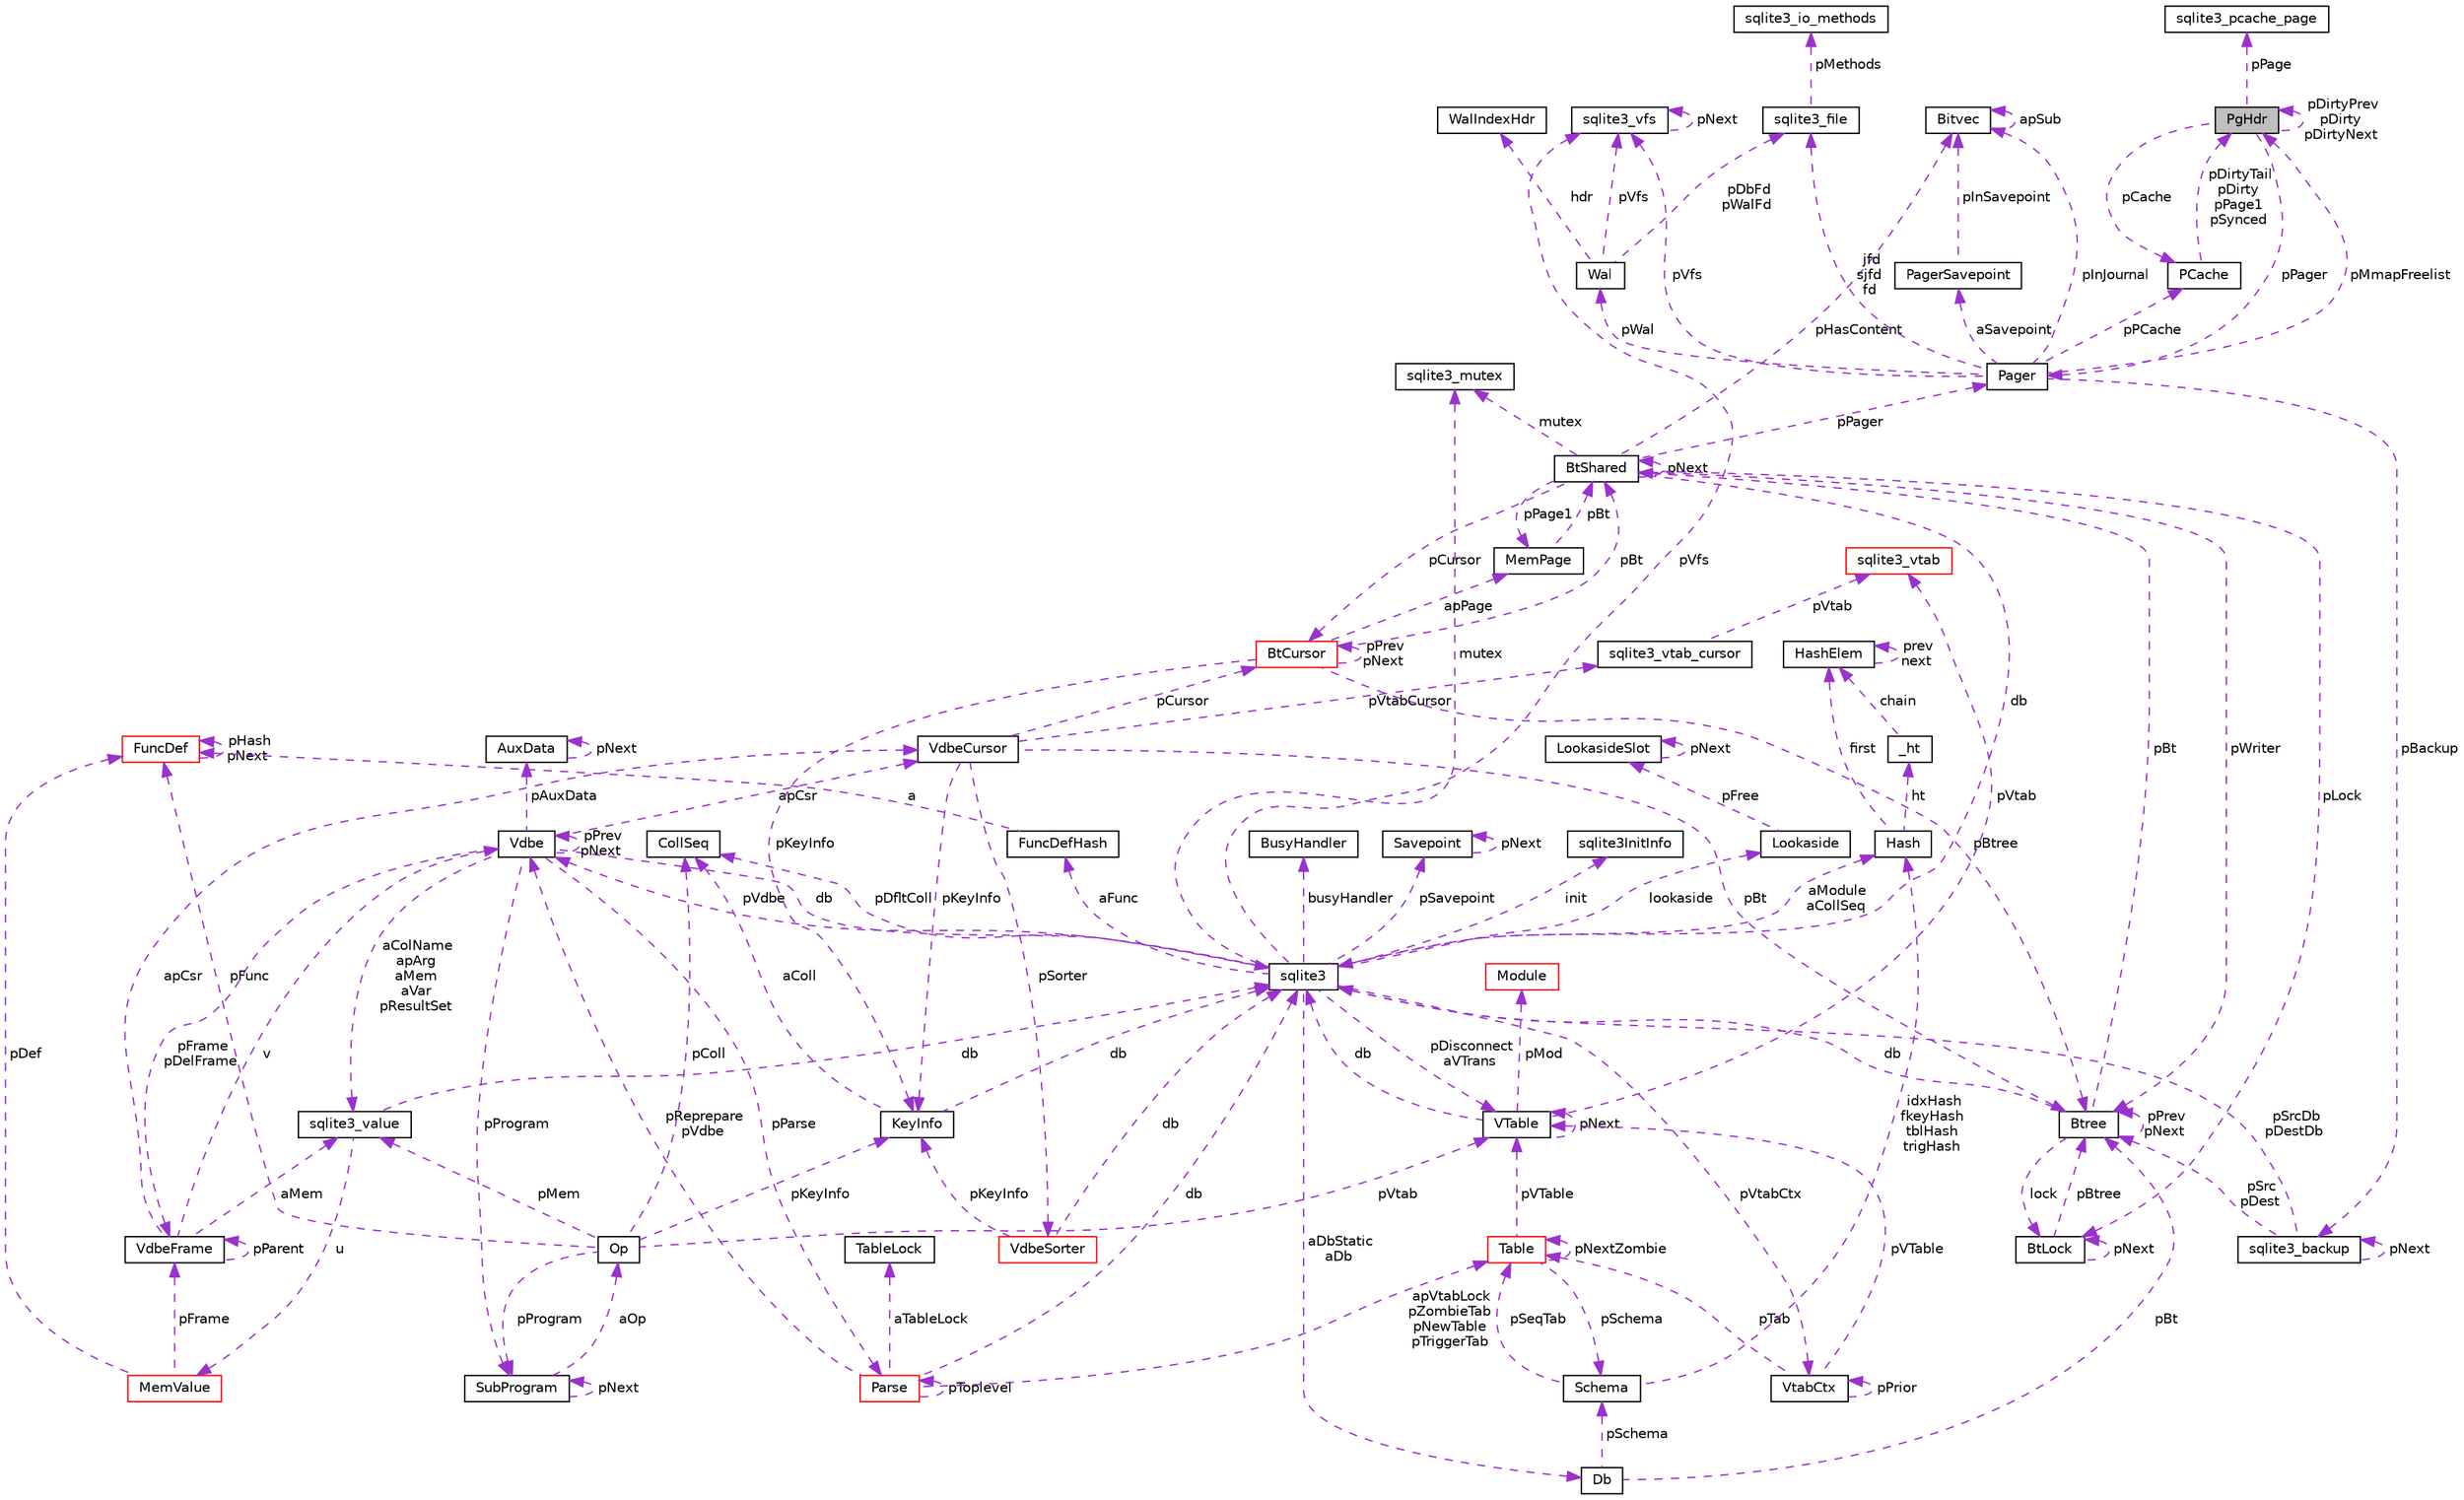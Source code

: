 digraph "PgHdr"
{
  edge [fontname="Helvetica",fontsize="10",labelfontname="Helvetica",labelfontsize="10"];
  node [fontname="Helvetica",fontsize="10",shape=record];
  Node1 [label="PgHdr",height=0.2,width=0.4,color="black", fillcolor="grey75", style="filled", fontcolor="black"];
  Node2 -> Node1 [dir="back",color="darkorchid3",fontsize="10",style="dashed",label=" pPage" ,fontname="Helvetica"];
  Node2 [label="sqlite3_pcache_page",height=0.2,width=0.4,color="black", fillcolor="white", style="filled",URL="$structsqlite3__pcache__page.html"];
  Node3 -> Node1 [dir="back",color="darkorchid3",fontsize="10",style="dashed",label=" pCache" ,fontname="Helvetica"];
  Node3 [label="PCache",height=0.2,width=0.4,color="black", fillcolor="white", style="filled",URL="$struct_p_cache.html"];
  Node1 -> Node3 [dir="back",color="darkorchid3",fontsize="10",style="dashed",label=" pDirtyTail\npDirty\npPage1\npSynced" ,fontname="Helvetica"];
  Node1 -> Node1 [dir="back",color="darkorchid3",fontsize="10",style="dashed",label=" pDirtyPrev\npDirty\npDirtyNext" ,fontname="Helvetica"];
  Node4 -> Node1 [dir="back",color="darkorchid3",fontsize="10",style="dashed",label=" pPager" ,fontname="Helvetica"];
  Node4 [label="Pager",height=0.2,width=0.4,color="black", fillcolor="white", style="filled",URL="$struct_pager.html"];
  Node3 -> Node4 [dir="back",color="darkorchid3",fontsize="10",style="dashed",label=" pPCache" ,fontname="Helvetica"];
  Node5 -> Node4 [dir="back",color="darkorchid3",fontsize="10",style="dashed",label=" pBackup" ,fontname="Helvetica"];
  Node5 [label="sqlite3_backup",height=0.2,width=0.4,color="black", fillcolor="white", style="filled",URL="$structsqlite3__backup.html"];
  Node5 -> Node5 [dir="back",color="darkorchid3",fontsize="10",style="dashed",label=" pNext" ,fontname="Helvetica"];
  Node6 -> Node5 [dir="back",color="darkorchid3",fontsize="10",style="dashed",label=" pSrcDb\npDestDb" ,fontname="Helvetica"];
  Node6 [label="sqlite3",height=0.2,width=0.4,color="black", fillcolor="white", style="filled",URL="$structsqlite3.html"];
  Node7 -> Node6 [dir="back",color="darkorchid3",fontsize="10",style="dashed",label=" pVdbe" ,fontname="Helvetica"];
  Node7 [label="Vdbe",height=0.2,width=0.4,color="black", fillcolor="white", style="filled",URL="$struct_vdbe.html"];
  Node7 -> Node7 [dir="back",color="darkorchid3",fontsize="10",style="dashed",label=" pPrev\npNext" ,fontname="Helvetica"];
  Node8 -> Node7 [dir="back",color="darkorchid3",fontsize="10",style="dashed",label=" aColName\napArg\naMem\naVar\npResultSet" ,fontname="Helvetica"];
  Node8 [label="sqlite3_value",height=0.2,width=0.4,color="black", fillcolor="white", style="filled",URL="$struct_mem.html"];
  Node9 -> Node8 [dir="back",color="darkorchid3",fontsize="10",style="dashed",label=" u" ,fontname="Helvetica"];
  Node9 [label="MemValue",height=0.2,width=0.4,color="red", fillcolor="white", style="filled",URL="$union_mem_1_1_mem_value.html"];
  Node10 -> Node9 [dir="back",color="darkorchid3",fontsize="10",style="dashed",label=" pFrame" ,fontname="Helvetica"];
  Node10 [label="VdbeFrame",height=0.2,width=0.4,color="black", fillcolor="white", style="filled",URL="$struct_vdbe_frame.html"];
  Node8 -> Node10 [dir="back",color="darkorchid3",fontsize="10",style="dashed",label=" aMem" ,fontname="Helvetica"];
  Node7 -> Node10 [dir="back",color="darkorchid3",fontsize="10",style="dashed",label=" v" ,fontname="Helvetica"];
  Node10 -> Node10 [dir="back",color="darkorchid3",fontsize="10",style="dashed",label=" pParent" ,fontname="Helvetica"];
  Node11 -> Node10 [dir="back",color="darkorchid3",fontsize="10",style="dashed",label=" apCsr" ,fontname="Helvetica"];
  Node11 [label="VdbeCursor",height=0.2,width=0.4,color="black", fillcolor="white", style="filled",URL="$struct_vdbe_cursor.html"];
  Node12 -> Node11 [dir="back",color="darkorchid3",fontsize="10",style="dashed",label=" pCursor" ,fontname="Helvetica"];
  Node12 [label="BtCursor",height=0.2,width=0.4,color="red", fillcolor="white", style="filled",URL="$struct_bt_cursor.html"];
  Node12 -> Node12 [dir="back",color="darkorchid3",fontsize="10",style="dashed",label=" pPrev\npNext" ,fontname="Helvetica"];
  Node13 -> Node12 [dir="back",color="darkorchid3",fontsize="10",style="dashed",label=" pBt" ,fontname="Helvetica"];
  Node13 [label="BtShared",height=0.2,width=0.4,color="black", fillcolor="white", style="filled",URL="$struct_bt_shared.html"];
  Node12 -> Node13 [dir="back",color="darkorchid3",fontsize="10",style="dashed",label=" pCursor" ,fontname="Helvetica"];
  Node13 -> Node13 [dir="back",color="darkorchid3",fontsize="10",style="dashed",label=" pNext" ,fontname="Helvetica"];
  Node6 -> Node13 [dir="back",color="darkorchid3",fontsize="10",style="dashed",label=" db" ,fontname="Helvetica"];
  Node14 -> Node13 [dir="back",color="darkorchid3",fontsize="10",style="dashed",label=" pHasContent" ,fontname="Helvetica"];
  Node14 [label="Bitvec",height=0.2,width=0.4,color="black", fillcolor="white", style="filled",URL="$struct_bitvec.html"];
  Node14 -> Node14 [dir="back",color="darkorchid3",fontsize="10",style="dashed",label=" apSub" ,fontname="Helvetica"];
  Node15 -> Node13 [dir="back",color="darkorchid3",fontsize="10",style="dashed",label=" mutex" ,fontname="Helvetica"];
  Node15 [label="sqlite3_mutex",height=0.2,width=0.4,color="black", fillcolor="white", style="filled",URL="$structsqlite3__mutex.html"];
  Node16 -> Node13 [dir="back",color="darkorchid3",fontsize="10",style="dashed",label=" pLock" ,fontname="Helvetica"];
  Node16 [label="BtLock",height=0.2,width=0.4,color="black", fillcolor="white", style="filled",URL="$struct_bt_lock.html"];
  Node16 -> Node16 [dir="back",color="darkorchid3",fontsize="10",style="dashed",label=" pNext" ,fontname="Helvetica"];
  Node17 -> Node16 [dir="back",color="darkorchid3",fontsize="10",style="dashed",label=" pBtree" ,fontname="Helvetica"];
  Node17 [label="Btree",height=0.2,width=0.4,color="black", fillcolor="white", style="filled",URL="$struct_btree.html"];
  Node13 -> Node17 [dir="back",color="darkorchid3",fontsize="10",style="dashed",label=" pBt" ,fontname="Helvetica"];
  Node6 -> Node17 [dir="back",color="darkorchid3",fontsize="10",style="dashed",label=" db" ,fontname="Helvetica"];
  Node16 -> Node17 [dir="back",color="darkorchid3",fontsize="10",style="dashed",label=" lock" ,fontname="Helvetica"];
  Node17 -> Node17 [dir="back",color="darkorchid3",fontsize="10",style="dashed",label=" pPrev\npNext" ,fontname="Helvetica"];
  Node18 -> Node13 [dir="back",color="darkorchid3",fontsize="10",style="dashed",label=" pPage1" ,fontname="Helvetica"];
  Node18 [label="MemPage",height=0.2,width=0.4,color="black", fillcolor="white", style="filled",URL="$struct_mem_page.html"];
  Node13 -> Node18 [dir="back",color="darkorchid3",fontsize="10",style="dashed",label=" pBt" ,fontname="Helvetica"];
  Node17 -> Node13 [dir="back",color="darkorchid3",fontsize="10",style="dashed",label=" pWriter" ,fontname="Helvetica"];
  Node4 -> Node13 [dir="back",color="darkorchid3",fontsize="10",style="dashed",label=" pPager" ,fontname="Helvetica"];
  Node18 -> Node12 [dir="back",color="darkorchid3",fontsize="10",style="dashed",label=" apPage" ,fontname="Helvetica"];
  Node19 -> Node12 [dir="back",color="darkorchid3",fontsize="10",style="dashed",label=" pKeyInfo" ,fontname="Helvetica"];
  Node19 [label="KeyInfo",height=0.2,width=0.4,color="black", fillcolor="white", style="filled",URL="$struct_key_info.html"];
  Node6 -> Node19 [dir="back",color="darkorchid3",fontsize="10",style="dashed",label=" db" ,fontname="Helvetica"];
  Node20 -> Node19 [dir="back",color="darkorchid3",fontsize="10",style="dashed",label=" aColl" ,fontname="Helvetica"];
  Node20 [label="CollSeq",height=0.2,width=0.4,color="black", fillcolor="white", style="filled",URL="$struct_coll_seq.html"];
  Node17 -> Node12 [dir="back",color="darkorchid3",fontsize="10",style="dashed",label=" pBtree" ,fontname="Helvetica"];
  Node21 -> Node11 [dir="back",color="darkorchid3",fontsize="10",style="dashed",label=" pVtabCursor" ,fontname="Helvetica"];
  Node21 [label="sqlite3_vtab_cursor",height=0.2,width=0.4,color="black", fillcolor="white", style="filled",URL="$structsqlite3__vtab__cursor.html"];
  Node22 -> Node21 [dir="back",color="darkorchid3",fontsize="10",style="dashed",label=" pVtab" ,fontname="Helvetica"];
  Node22 [label="sqlite3_vtab",height=0.2,width=0.4,color="red", fillcolor="white", style="filled",URL="$structsqlite3__vtab.html"];
  Node23 -> Node11 [dir="back",color="darkorchid3",fontsize="10",style="dashed",label=" pSorter" ,fontname="Helvetica"];
  Node23 [label="VdbeSorter",height=0.2,width=0.4,color="red", fillcolor="white", style="filled",URL="$struct_vdbe_sorter.html"];
  Node6 -> Node23 [dir="back",color="darkorchid3",fontsize="10",style="dashed",label=" db" ,fontname="Helvetica"];
  Node19 -> Node23 [dir="back",color="darkorchid3",fontsize="10",style="dashed",label=" pKeyInfo" ,fontname="Helvetica"];
  Node19 -> Node11 [dir="back",color="darkorchid3",fontsize="10",style="dashed",label=" pKeyInfo" ,fontname="Helvetica"];
  Node17 -> Node11 [dir="back",color="darkorchid3",fontsize="10",style="dashed",label=" pBt" ,fontname="Helvetica"];
  Node24 -> Node9 [dir="back",color="darkorchid3",fontsize="10",style="dashed",label=" pDef" ,fontname="Helvetica"];
  Node24 [label="FuncDef",height=0.2,width=0.4,color="red", fillcolor="white", style="filled",URL="$struct_func_def.html"];
  Node24 -> Node24 [dir="back",color="darkorchid3",fontsize="10",style="dashed",label=" pHash\npNext" ,fontname="Helvetica"];
  Node6 -> Node8 [dir="back",color="darkorchid3",fontsize="10",style="dashed",label=" db" ,fontname="Helvetica"];
  Node6 -> Node7 [dir="back",color="darkorchid3",fontsize="10",style="dashed",label=" db" ,fontname="Helvetica"];
  Node10 -> Node7 [dir="back",color="darkorchid3",fontsize="10",style="dashed",label=" pFrame\npDelFrame" ,fontname="Helvetica"];
  Node25 -> Node7 [dir="back",color="darkorchid3",fontsize="10",style="dashed",label=" pAuxData" ,fontname="Helvetica"];
  Node25 [label="AuxData",height=0.2,width=0.4,color="black", fillcolor="white", style="filled",URL="$struct_aux_data.html"];
  Node25 -> Node25 [dir="back",color="darkorchid3",fontsize="10",style="dashed",label=" pNext" ,fontname="Helvetica"];
  Node26 -> Node7 [dir="back",color="darkorchid3",fontsize="10",style="dashed",label=" pProgram" ,fontname="Helvetica"];
  Node26 [label="SubProgram",height=0.2,width=0.4,color="black", fillcolor="white", style="filled",URL="$struct_sub_program.html"];
  Node26 -> Node26 [dir="back",color="darkorchid3",fontsize="10",style="dashed",label=" pNext" ,fontname="Helvetica"];
  Node27 -> Node26 [dir="back",color="darkorchid3",fontsize="10",style="dashed",label=" aOp" ,fontname="Helvetica"];
  Node27 [label="Op",height=0.2,width=0.4,color="black", fillcolor="white", style="filled",URL="$struct_vdbe_op.html"];
  Node8 -> Node27 [dir="back",color="darkorchid3",fontsize="10",style="dashed",label=" pMem" ,fontname="Helvetica"];
  Node20 -> Node27 [dir="back",color="darkorchid3",fontsize="10",style="dashed",label=" pColl" ,fontname="Helvetica"];
  Node28 -> Node27 [dir="back",color="darkorchid3",fontsize="10",style="dashed",label=" pVtab" ,fontname="Helvetica"];
  Node28 [label="VTable",height=0.2,width=0.4,color="black", fillcolor="white", style="filled",URL="$struct_v_table.html"];
  Node6 -> Node28 [dir="back",color="darkorchid3",fontsize="10",style="dashed",label=" db" ,fontname="Helvetica"];
  Node28 -> Node28 [dir="back",color="darkorchid3",fontsize="10",style="dashed",label=" pNext" ,fontname="Helvetica"];
  Node29 -> Node28 [dir="back",color="darkorchid3",fontsize="10",style="dashed",label=" pMod" ,fontname="Helvetica"];
  Node29 [label="Module",height=0.2,width=0.4,color="red", fillcolor="white", style="filled",URL="$struct_module.html"];
  Node22 -> Node28 [dir="back",color="darkorchid3",fontsize="10",style="dashed",label=" pVtab" ,fontname="Helvetica"];
  Node26 -> Node27 [dir="back",color="darkorchid3",fontsize="10",style="dashed",label=" pProgram" ,fontname="Helvetica"];
  Node19 -> Node27 [dir="back",color="darkorchid3",fontsize="10",style="dashed",label=" pKeyInfo" ,fontname="Helvetica"];
  Node24 -> Node27 [dir="back",color="darkorchid3",fontsize="10",style="dashed",label=" pFunc" ,fontname="Helvetica"];
  Node11 -> Node7 [dir="back",color="darkorchid3",fontsize="10",style="dashed",label=" apCsr" ,fontname="Helvetica"];
  Node30 -> Node7 [dir="back",color="darkorchid3",fontsize="10",style="dashed",label=" pParse" ,fontname="Helvetica"];
  Node30 [label="Parse",height=0.2,width=0.4,color="red", fillcolor="white", style="filled",URL="$struct_parse.html"];
  Node7 -> Node30 [dir="back",color="darkorchid3",fontsize="10",style="dashed",label=" pReprepare\npVdbe" ,fontname="Helvetica"];
  Node6 -> Node30 [dir="back",color="darkorchid3",fontsize="10",style="dashed",label=" db" ,fontname="Helvetica"];
  Node31 -> Node30 [dir="back",color="darkorchid3",fontsize="10",style="dashed",label=" aTableLock" ,fontname="Helvetica"];
  Node31 [label="TableLock",height=0.2,width=0.4,color="black", fillcolor="white", style="filled",URL="$struct_table_lock.html"];
  Node32 -> Node30 [dir="back",color="darkorchid3",fontsize="10",style="dashed",label=" apVtabLock\npZombieTab\npNewTable\npTriggerTab" ,fontname="Helvetica"];
  Node32 [label="Table",height=0.2,width=0.4,color="red", fillcolor="white", style="filled",URL="$struct_table.html"];
  Node33 -> Node32 [dir="back",color="darkorchid3",fontsize="10",style="dashed",label=" pSchema" ,fontname="Helvetica"];
  Node33 [label="Schema",height=0.2,width=0.4,color="black", fillcolor="white", style="filled",URL="$struct_schema.html"];
  Node32 -> Node33 [dir="back",color="darkorchid3",fontsize="10",style="dashed",label=" pSeqTab" ,fontname="Helvetica"];
  Node34 -> Node33 [dir="back",color="darkorchid3",fontsize="10",style="dashed",label=" idxHash\nfkeyHash\ntblHash\ntrigHash" ,fontname="Helvetica"];
  Node34 [label="Hash",height=0.2,width=0.4,color="black", fillcolor="white", style="filled",URL="$struct_hash.html"];
  Node35 -> Node34 [dir="back",color="darkorchid3",fontsize="10",style="dashed",label=" ht" ,fontname="Helvetica"];
  Node35 [label="_ht",height=0.2,width=0.4,color="black", fillcolor="white", style="filled",URL="$struct_hash_1_1__ht.html"];
  Node36 -> Node35 [dir="back",color="darkorchid3",fontsize="10",style="dashed",label=" chain" ,fontname="Helvetica"];
  Node36 [label="HashElem",height=0.2,width=0.4,color="black", fillcolor="white", style="filled",URL="$struct_hash_elem.html"];
  Node36 -> Node36 [dir="back",color="darkorchid3",fontsize="10",style="dashed",label=" prev\nnext" ,fontname="Helvetica"];
  Node36 -> Node34 [dir="back",color="darkorchid3",fontsize="10",style="dashed",label=" first" ,fontname="Helvetica"];
  Node28 -> Node32 [dir="back",color="darkorchid3",fontsize="10",style="dashed",label=" pVTable" ,fontname="Helvetica"];
  Node32 -> Node32 [dir="back",color="darkorchid3",fontsize="10",style="dashed",label=" pNextZombie" ,fontname="Helvetica"];
  Node30 -> Node30 [dir="back",color="darkorchid3",fontsize="10",style="dashed",label=" pToplevel" ,fontname="Helvetica"];
  Node37 -> Node6 [dir="back",color="darkorchid3",fontsize="10",style="dashed",label=" pSavepoint" ,fontname="Helvetica"];
  Node37 [label="Savepoint",height=0.2,width=0.4,color="black", fillcolor="white", style="filled",URL="$struct_savepoint.html"];
  Node37 -> Node37 [dir="back",color="darkorchid3",fontsize="10",style="dashed",label=" pNext" ,fontname="Helvetica"];
  Node38 -> Node6 [dir="back",color="darkorchid3",fontsize="10",style="dashed",label=" aFunc" ,fontname="Helvetica"];
  Node38 [label="FuncDefHash",height=0.2,width=0.4,color="black", fillcolor="white", style="filled",URL="$struct_func_def_hash.html"];
  Node24 -> Node38 [dir="back",color="darkorchid3",fontsize="10",style="dashed",label=" a" ,fontname="Helvetica"];
  Node39 -> Node6 [dir="back",color="darkorchid3",fontsize="10",style="dashed",label=" lookaside" ,fontname="Helvetica"];
  Node39 [label="Lookaside",height=0.2,width=0.4,color="black", fillcolor="white", style="filled",URL="$struct_lookaside.html"];
  Node40 -> Node39 [dir="back",color="darkorchid3",fontsize="10",style="dashed",label=" pFree" ,fontname="Helvetica"];
  Node40 [label="LookasideSlot",height=0.2,width=0.4,color="black", fillcolor="white", style="filled",URL="$struct_lookaside_slot.html"];
  Node40 -> Node40 [dir="back",color="darkorchid3",fontsize="10",style="dashed",label=" pNext" ,fontname="Helvetica"];
  Node15 -> Node6 [dir="back",color="darkorchid3",fontsize="10",style="dashed",label=" mutex" ,fontname="Helvetica"];
  Node41 -> Node6 [dir="back",color="darkorchid3",fontsize="10",style="dashed",label=" pVfs" ,fontname="Helvetica"];
  Node41 [label="sqlite3_vfs",height=0.2,width=0.4,color="black", fillcolor="white", style="filled",URL="$structsqlite3__vfs.html"];
  Node41 -> Node41 [dir="back",color="darkorchid3",fontsize="10",style="dashed",label=" pNext" ,fontname="Helvetica"];
  Node42 -> Node6 [dir="back",color="darkorchid3",fontsize="10",style="dashed",label=" init" ,fontname="Helvetica"];
  Node42 [label="sqlite3InitInfo",height=0.2,width=0.4,color="black", fillcolor="white", style="filled",URL="$structsqlite3_1_1sqlite3_init_info.html"];
  Node43 -> Node6 [dir="back",color="darkorchid3",fontsize="10",style="dashed",label=" busyHandler" ,fontname="Helvetica"];
  Node43 [label="BusyHandler",height=0.2,width=0.4,color="black", fillcolor="white", style="filled",URL="$struct_busy_handler.html"];
  Node44 -> Node6 [dir="back",color="darkorchid3",fontsize="10",style="dashed",label=" pVtabCtx" ,fontname="Helvetica"];
  Node44 [label="VtabCtx",height=0.2,width=0.4,color="black", fillcolor="white", style="filled",URL="$struct_vtab_ctx.html"];
  Node44 -> Node44 [dir="back",color="darkorchid3",fontsize="10",style="dashed",label=" pPrior" ,fontname="Helvetica"];
  Node28 -> Node44 [dir="back",color="darkorchid3",fontsize="10",style="dashed",label=" pVTable" ,fontname="Helvetica"];
  Node32 -> Node44 [dir="back",color="darkorchid3",fontsize="10",style="dashed",label=" pTab" ,fontname="Helvetica"];
  Node20 -> Node6 [dir="back",color="darkorchid3",fontsize="10",style="dashed",label=" pDfltColl" ,fontname="Helvetica"];
  Node28 -> Node6 [dir="back",color="darkorchid3",fontsize="10",style="dashed",label=" pDisconnect\naVTrans" ,fontname="Helvetica"];
  Node45 -> Node6 [dir="back",color="darkorchid3",fontsize="10",style="dashed",label=" aDbStatic\naDb" ,fontname="Helvetica"];
  Node45 [label="Db",height=0.2,width=0.4,color="black", fillcolor="white", style="filled",URL="$struct_db.html"];
  Node33 -> Node45 [dir="back",color="darkorchid3",fontsize="10",style="dashed",label=" pSchema" ,fontname="Helvetica"];
  Node17 -> Node45 [dir="back",color="darkorchid3",fontsize="10",style="dashed",label=" pBt" ,fontname="Helvetica"];
  Node34 -> Node6 [dir="back",color="darkorchid3",fontsize="10",style="dashed",label=" aModule\naCollSeq" ,fontname="Helvetica"];
  Node17 -> Node5 [dir="back",color="darkorchid3",fontsize="10",style="dashed",label=" pSrc\npDest" ,fontname="Helvetica"];
  Node14 -> Node4 [dir="back",color="darkorchid3",fontsize="10",style="dashed",label=" pInJournal" ,fontname="Helvetica"];
  Node46 -> Node4 [dir="back",color="darkorchid3",fontsize="10",style="dashed",label=" jfd\nsjfd\nfd" ,fontname="Helvetica"];
  Node46 [label="sqlite3_file",height=0.2,width=0.4,color="black", fillcolor="white", style="filled",URL="$structsqlite3__file.html"];
  Node47 -> Node46 [dir="back",color="darkorchid3",fontsize="10",style="dashed",label=" pMethods" ,fontname="Helvetica"];
  Node47 [label="sqlite3_io_methods",height=0.2,width=0.4,color="black", fillcolor="white", style="filled",URL="$structsqlite3__io__methods.html"];
  Node41 -> Node4 [dir="back",color="darkorchid3",fontsize="10",style="dashed",label=" pVfs" ,fontname="Helvetica"];
  Node1 -> Node4 [dir="back",color="darkorchid3",fontsize="10",style="dashed",label=" pMmapFreelist" ,fontname="Helvetica"];
  Node48 -> Node4 [dir="back",color="darkorchid3",fontsize="10",style="dashed",label=" pWal" ,fontname="Helvetica"];
  Node48 [label="Wal",height=0.2,width=0.4,color="black", fillcolor="white", style="filled",URL="$struct_wal.html"];
  Node46 -> Node48 [dir="back",color="darkorchid3",fontsize="10",style="dashed",label=" pDbFd\npWalFd" ,fontname="Helvetica"];
  Node41 -> Node48 [dir="back",color="darkorchid3",fontsize="10",style="dashed",label=" pVfs" ,fontname="Helvetica"];
  Node49 -> Node48 [dir="back",color="darkorchid3",fontsize="10",style="dashed",label=" hdr" ,fontname="Helvetica"];
  Node49 [label="WalIndexHdr",height=0.2,width=0.4,color="black", fillcolor="white", style="filled",URL="$struct_wal_index_hdr.html"];
  Node50 -> Node4 [dir="back",color="darkorchid3",fontsize="10",style="dashed",label=" aSavepoint" ,fontname="Helvetica"];
  Node50 [label="PagerSavepoint",height=0.2,width=0.4,color="black", fillcolor="white", style="filled",URL="$struct_pager_savepoint.html"];
  Node14 -> Node50 [dir="back",color="darkorchid3",fontsize="10",style="dashed",label=" pInSavepoint" ,fontname="Helvetica"];
}
